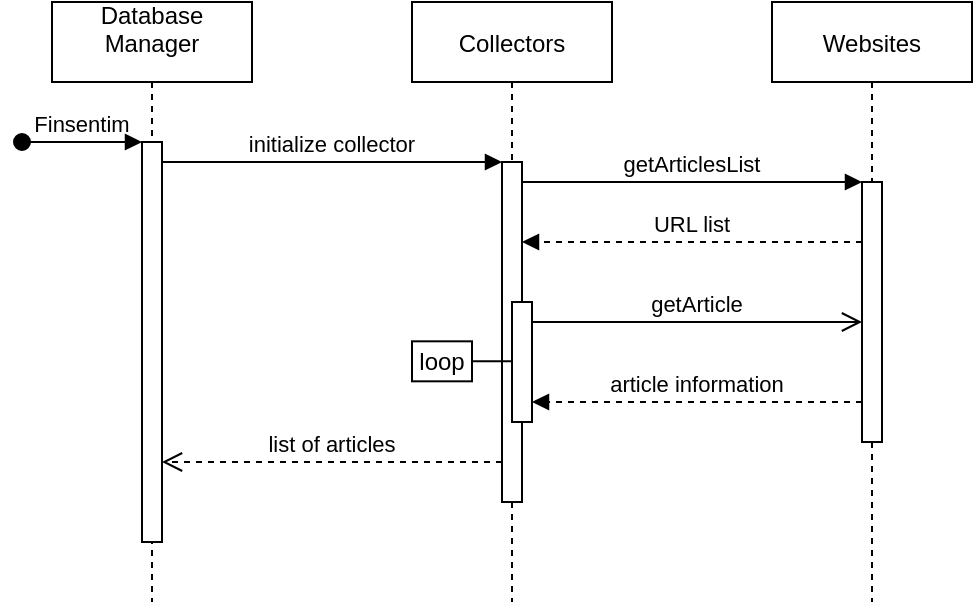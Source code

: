 <mxfile version="17.1.0" type="github">
  <diagram id="kgpKYQtTHZ0yAKxKKP6v" name="Page-1">
    <mxGraphModel dx="1372" dy="775" grid="1" gridSize="10" guides="1" tooltips="1" connect="1" arrows="1" fold="1" page="1" pageScale="1" pageWidth="850" pageHeight="1100" math="0" shadow="0">
      <root>
        <mxCell id="0" />
        <mxCell id="1" parent="0" />
        <mxCell id="3nuBFxr9cyL0pnOWT2aG-1" value="Database&#xa;Manager&#xa;" style="shape=umlLifeline;perimeter=lifelinePerimeter;container=1;collapsible=0;recursiveResize=0;rounded=0;shadow=0;strokeWidth=1;" parent="1" vertex="1">
          <mxGeometry x="120" y="80" width="100" height="300" as="geometry" />
        </mxCell>
        <mxCell id="3nuBFxr9cyL0pnOWT2aG-2" value="" style="points=[];perimeter=orthogonalPerimeter;rounded=0;shadow=0;strokeWidth=1;" parent="3nuBFxr9cyL0pnOWT2aG-1" vertex="1">
          <mxGeometry x="45" y="70" width="10" height="200" as="geometry" />
        </mxCell>
        <mxCell id="3nuBFxr9cyL0pnOWT2aG-3" value="Finsentim" style="verticalAlign=bottom;startArrow=oval;endArrow=block;startSize=8;shadow=0;strokeWidth=1;labelBackgroundColor=none;" parent="3nuBFxr9cyL0pnOWT2aG-1" target="3nuBFxr9cyL0pnOWT2aG-2" edge="1">
          <mxGeometry relative="1" as="geometry">
            <mxPoint x="-15" y="70" as="sourcePoint" />
          </mxGeometry>
        </mxCell>
        <mxCell id="3nuBFxr9cyL0pnOWT2aG-5" value="Collectors" style="shape=umlLifeline;perimeter=lifelinePerimeter;container=1;collapsible=0;recursiveResize=0;rounded=0;shadow=0;strokeWidth=1;" parent="1" vertex="1">
          <mxGeometry x="300" y="80" width="100" height="300" as="geometry" />
        </mxCell>
        <mxCell id="3nuBFxr9cyL0pnOWT2aG-6" value="" style="points=[];perimeter=orthogonalPerimeter;rounded=0;shadow=0;strokeWidth=1;" parent="3nuBFxr9cyL0pnOWT2aG-5" vertex="1">
          <mxGeometry x="45" y="80" width="10" height="170" as="geometry" />
        </mxCell>
        <mxCell id="I4kTET7mGh0sbGKaUOuE-3" value="" style="points=[];perimeter=orthogonalPerimeter;rounded=0;shadow=0;strokeWidth=1;" vertex="1" parent="3nuBFxr9cyL0pnOWT2aG-5">
          <mxGeometry x="50" y="150" width="10" height="60" as="geometry" />
        </mxCell>
        <mxCell id="I4kTET7mGh0sbGKaUOuE-13" value="loop" style="rounded=0;whiteSpace=wrap;html=1;strokeWidth=1;fillColor=none;" vertex="1" parent="3nuBFxr9cyL0pnOWT2aG-5">
          <mxGeometry y="169.66" width="30" height="20" as="geometry" />
        </mxCell>
        <mxCell id="I4kTET7mGh0sbGKaUOuE-16" value="" style="endArrow=none;html=1;rounded=0;labelBackgroundColor=none;" edge="1" parent="3nuBFxr9cyL0pnOWT2aG-5" source="I4kTET7mGh0sbGKaUOuE-13" target="I4kTET7mGh0sbGKaUOuE-3">
          <mxGeometry width="50" height="50" relative="1" as="geometry">
            <mxPoint x="-30" y="310" as="sourcePoint" />
            <mxPoint x="20" y="260" as="targetPoint" />
          </mxGeometry>
        </mxCell>
        <mxCell id="I4kTET7mGh0sbGKaUOuE-17" style="edgeStyle=orthogonalEdgeStyle;rounded=0;orthogonalLoop=1;jettySize=auto;html=1;exitX=0.5;exitY=1;exitDx=0;exitDy=0;labelBackgroundColor=none;" edge="1" parent="3nuBFxr9cyL0pnOWT2aG-5" source="I4kTET7mGh0sbGKaUOuE-13" target="I4kTET7mGh0sbGKaUOuE-13">
          <mxGeometry relative="1" as="geometry" />
        </mxCell>
        <mxCell id="3nuBFxr9cyL0pnOWT2aG-7" value="list of articles" style="verticalAlign=bottom;endArrow=open;dashed=1;endSize=8;shadow=0;strokeWidth=1;" parent="1" source="3nuBFxr9cyL0pnOWT2aG-6" target="3nuBFxr9cyL0pnOWT2aG-2" edge="1">
          <mxGeometry relative="1" as="geometry">
            <mxPoint x="275" y="236" as="targetPoint" />
            <mxPoint x="350" y="320" as="sourcePoint" />
            <Array as="points">
              <mxPoint x="240" y="310" />
            </Array>
          </mxGeometry>
        </mxCell>
        <mxCell id="3nuBFxr9cyL0pnOWT2aG-8" value="initialize collector" style="verticalAlign=bottom;endArrow=block;entryX=0;entryY=0;shadow=0;strokeWidth=1;" parent="1" source="3nuBFxr9cyL0pnOWT2aG-2" target="3nuBFxr9cyL0pnOWT2aG-6" edge="1">
          <mxGeometry relative="1" as="geometry">
            <mxPoint x="275" y="160" as="sourcePoint" />
          </mxGeometry>
        </mxCell>
        <mxCell id="I4kTET7mGh0sbGKaUOuE-1" value="Websites" style="shape=umlLifeline;perimeter=lifelinePerimeter;container=1;collapsible=0;recursiveResize=0;rounded=0;shadow=0;strokeWidth=1;" vertex="1" parent="1">
          <mxGeometry x="480" y="80" width="100" height="300" as="geometry" />
        </mxCell>
        <mxCell id="I4kTET7mGh0sbGKaUOuE-2" value="" style="points=[];perimeter=orthogonalPerimeter;rounded=0;shadow=0;strokeWidth=1;" vertex="1" parent="I4kTET7mGh0sbGKaUOuE-1">
          <mxGeometry x="45" y="90" width="10" height="130" as="geometry" />
        </mxCell>
        <mxCell id="I4kTET7mGh0sbGKaUOuE-6" value="getArticlesList" style="verticalAlign=bottom;endArrow=block;shadow=0;strokeWidth=1;" edge="1" parent="1" source="3nuBFxr9cyL0pnOWT2aG-6" target="I4kTET7mGh0sbGKaUOuE-2">
          <mxGeometry relative="1" as="geometry">
            <mxPoint x="620" y="250.0" as="sourcePoint" />
            <mxPoint x="790.0" y="250.0" as="targetPoint" />
            <Array as="points">
              <mxPoint x="480" y="170" />
            </Array>
          </mxGeometry>
        </mxCell>
        <mxCell id="I4kTET7mGh0sbGKaUOuE-5" value="getArticle" style="verticalAlign=bottom;endArrow=open;endSize=8;shadow=0;strokeWidth=1;" edge="1" parent="1" source="I4kTET7mGh0sbGKaUOuE-3">
          <mxGeometry relative="1" as="geometry">
            <mxPoint x="525.0" y="240" as="targetPoint" />
            <Array as="points">
              <mxPoint x="410" y="240" />
            </Array>
          </mxGeometry>
        </mxCell>
        <mxCell id="I4kTET7mGh0sbGKaUOuE-8" value="article information" style="verticalAlign=bottom;endArrow=block;shadow=0;strokeWidth=1;dashed=1;" edge="1" parent="1" target="I4kTET7mGh0sbGKaUOuE-3">
          <mxGeometry relative="1" as="geometry">
            <mxPoint x="525.0" y="280" as="sourcePoint" />
            <mxPoint x="370.0" y="220" as="targetPoint" />
            <Array as="points">
              <mxPoint x="480" y="280" />
            </Array>
          </mxGeometry>
        </mxCell>
        <mxCell id="I4kTET7mGh0sbGKaUOuE-4" value="URL list" style="verticalAlign=bottom;endArrow=block;shadow=0;strokeWidth=1;dashed=1;" edge="1" parent="1" target="3nuBFxr9cyL0pnOWT2aG-6" source="I4kTET7mGh0sbGKaUOuE-2">
          <mxGeometry relative="1" as="geometry">
            <mxPoint x="525.0" y="220" as="sourcePoint" />
            <Array as="points">
              <mxPoint x="440" y="200" />
            </Array>
          </mxGeometry>
        </mxCell>
      </root>
    </mxGraphModel>
  </diagram>
</mxfile>
